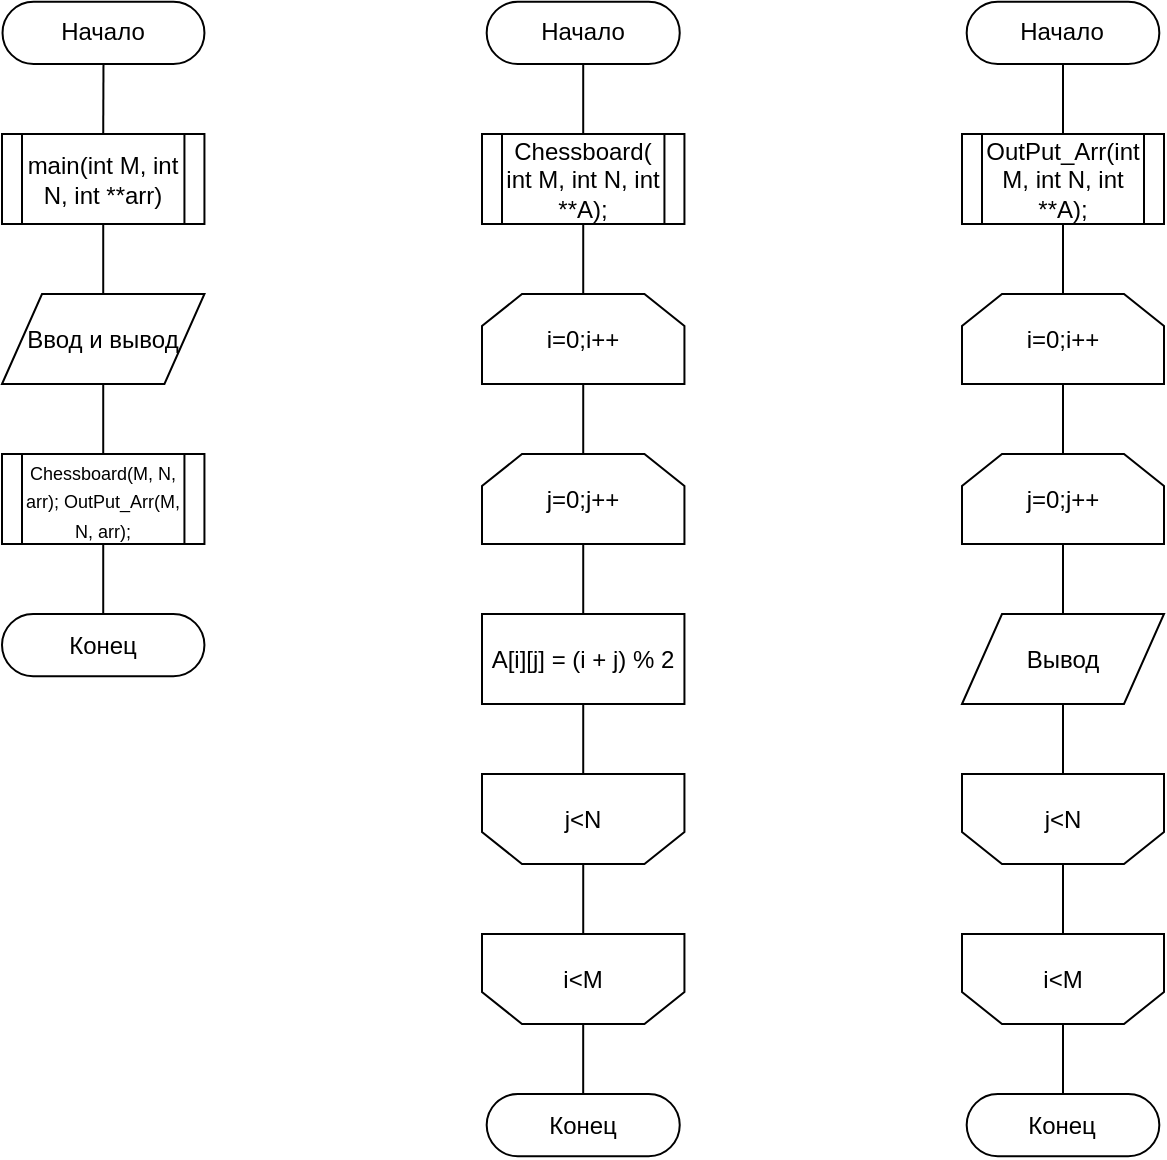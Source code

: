 <mxfile version="14.1.8" type="device" pages="2"><diagram id="ymTq3I4sKQeOzgfIyTGH" name="Page-1"><mxGraphModel dx="1086" dy="806" grid="1" gridSize="10" guides="1" tooltips="1" connect="1" arrows="1" fold="1" page="1" pageScale="1" pageWidth="827" pageHeight="1169" math="0" shadow="0"><root><mxCell id="0"/><mxCell id="1" parent="0"/><mxCell id="Z0-Pb4HDuyVFtDt51h1X-17" value="Начало" style="rounded=1;whiteSpace=wrap;html=1;arcSize=50;" parent="1" vertex="1"><mxGeometry x="582.34" y="53.9" width="96.32" height="31.102" as="geometry"/></mxCell><mxCell id="Z0-Pb4HDuyVFtDt51h1X-18" value="OutPut_Arr(int M, int N, int **A);" style="shape=process;whiteSpace=wrap;html=1;backgroundOutline=1;aspect=fixed;" parent="1" vertex="1"><mxGeometry x="580" y="120" width="101" height="45" as="geometry"/></mxCell><mxCell id="Z0-Pb4HDuyVFtDt51h1X-19" value="i=0;i++" style="shape=loopLimit;whiteSpace=wrap;html=1;aspect=fixed;" parent="1" vertex="1"><mxGeometry x="580" y="200" width="101" height="45" as="geometry"/></mxCell><mxCell id="Z0-Pb4HDuyVFtDt51h1X-20" value="j&amp;lt;N" style="shape=loopLimit;whiteSpace=wrap;html=1;direction=west;aspect=fixed;" parent="1" vertex="1"><mxGeometry x="580" y="440" width="101" height="45" as="geometry"/></mxCell><mxCell id="Z0-Pb4HDuyVFtDt51h1X-21" value="i&amp;lt;M" style="shape=loopLimit;whiteSpace=wrap;html=1;direction=west;aspect=fixed;" parent="1" vertex="1"><mxGeometry x="580" y="520" width="101" height="45" as="geometry"/></mxCell><mxCell id="Z0-Pb4HDuyVFtDt51h1X-22" value="j=0;j++" style="shape=loopLimit;whiteSpace=wrap;html=1;aspect=fixed;" parent="1" vertex="1"><mxGeometry x="580" y="280" width="101" height="45" as="geometry"/></mxCell><mxCell id="Z0-Pb4HDuyVFtDt51h1X-23" value="Вывод" style="shape=parallelogram;perimeter=parallelogramPerimeter;whiteSpace=wrap;html=1;fixedSize=1;aspect=fixed;" parent="1" vertex="1"><mxGeometry x="580" y="360" width="101" height="45" as="geometry"/></mxCell><mxCell id="Z0-Pb4HDuyVFtDt51h1X-24" value="Конец" style="rounded=1;whiteSpace=wrap;html=1;arcSize=50;" parent="1" vertex="1"><mxGeometry x="582.34" y="600" width="96.32" height="31.102" as="geometry"/></mxCell><mxCell id="Z0-Pb4HDuyVFtDt51h1X-8" value="Начало" style="rounded=1;whiteSpace=wrap;html=1;arcSize=50;" parent="1" vertex="1"><mxGeometry x="342.34" y="53.9" width="96.53" height="31.102" as="geometry"/></mxCell><mxCell id="Z0-Pb4HDuyVFtDt51h1X-9" value="Chessboard( int M,  int N, int **A);" style="shape=process;whiteSpace=wrap;html=1;backgroundOutline=1;aspect=fixed;" parent="1" vertex="1"><mxGeometry x="340" y="120" width="101.22" height="45" as="geometry"/></mxCell><mxCell id="Z0-Pb4HDuyVFtDt51h1X-11" value="i=0;i++" style="shape=loopLimit;whiteSpace=wrap;html=1;aspect=fixed;" parent="1" vertex="1"><mxGeometry x="340" y="200" width="101.22" height="45" as="geometry"/></mxCell><mxCell id="Z0-Pb4HDuyVFtDt51h1X-12" value="j=0;j++" style="shape=loopLimit;whiteSpace=wrap;html=1;aspect=fixed;" parent="1" vertex="1"><mxGeometry x="340" y="280" width="101.22" height="45" as="geometry"/></mxCell><mxCell id="Z0-Pb4HDuyVFtDt51h1X-13" value="j&amp;lt;N" style="shape=loopLimit;whiteSpace=wrap;html=1;direction=west;aspect=fixed;" parent="1" vertex="1"><mxGeometry x="340" y="440" width="101.22" height="45" as="geometry"/></mxCell><mxCell id="Z0-Pb4HDuyVFtDt51h1X-14" value="i&amp;lt;M" style="shape=loopLimit;whiteSpace=wrap;html=1;direction=west;aspect=fixed;" parent="1" vertex="1"><mxGeometry x="340" y="520" width="101.22" height="45" as="geometry"/></mxCell><mxCell id="Z0-Pb4HDuyVFtDt51h1X-15" value="Конец" style="rounded=1;whiteSpace=wrap;html=1;arcSize=50;" parent="1" vertex="1"><mxGeometry x="342.34" y="600" width="96.53" height="31.102" as="geometry"/></mxCell><mxCell id="Z0-Pb4HDuyVFtDt51h1X-16" value="A[i][j] = (i + j) % 2" style="rounded=0;whiteSpace=wrap;html=1;aspect=fixed;" parent="1" vertex="1"><mxGeometry x="340" y="360" width="101.22" height="45" as="geometry"/></mxCell><mxCell id="Z0-Pb4HDuyVFtDt51h1X-1" value="Начало" style="rounded=1;whiteSpace=wrap;html=1;arcSize=50;shadow=0;" parent="1" vertex="1"><mxGeometry x="100.26" y="53.9" width="100.96" height="31.102" as="geometry"/></mxCell><mxCell id="Z0-Pb4HDuyVFtDt51h1X-2" value="main(int M, int N, int **arr)" style="shape=process;whiteSpace=wrap;html=1;backgroundOutline=1;aspect=fixed;shadow=0;" parent="1" vertex="1"><mxGeometry x="100" y="120" width="101.22" height="45" as="geometry"/></mxCell><mxCell id="Z0-Pb4HDuyVFtDt51h1X-4" value="Ввод и вывод" style="shape=parallelogram;perimeter=parallelogramPerimeter;whiteSpace=wrap;html=1;fixedSize=1;aspect=fixed;shadow=0;" parent="1" vertex="1"><mxGeometry x="100" y="200" width="101.22" height="45" as="geometry"/></mxCell><mxCell id="Z0-Pb4HDuyVFtDt51h1X-6" value="&lt;font style=&quot;font-size: 9px&quot;&gt;Chessboard(M, N, arr);&#9;OutPut_Arr(M, N, arr);&lt;/font&gt;" style="shape=process;whiteSpace=wrap;html=1;backgroundOutline=1;aspect=fixed;shadow=0;" parent="1" vertex="1"><mxGeometry x="100" y="280" width="101.22" height="45" as="geometry"/></mxCell><mxCell id="Z0-Pb4HDuyVFtDt51h1X-7" value="Конец" style="rounded=1;whiteSpace=wrap;html=1;arcSize=50;shadow=0;" parent="1" vertex="1"><mxGeometry x="100" y="360" width="101.22" height="31.102" as="geometry"/></mxCell><mxCell id="nfstOCec5Yu3L_pHSkBE-2" value="" style="endArrow=none;html=1;entryX=0.5;entryY=1;entryDx=0;entryDy=0;exitX=0.5;exitY=0;exitDx=0;exitDy=0;" parent="1" source="Z0-Pb4HDuyVFtDt51h1X-2" target="Z0-Pb4HDuyVFtDt51h1X-1" edge="1"><mxGeometry width="50" height="50" relative="1" as="geometry"><mxPoint x="390" y="440" as="sourcePoint"/><mxPoint x="440" y="390" as="targetPoint"/></mxGeometry></mxCell><mxCell id="nfstOCec5Yu3L_pHSkBE-3" value="" style="endArrow=none;html=1;entryX=0.5;entryY=1;entryDx=0;entryDy=0;exitX=0.5;exitY=0;exitDx=0;exitDy=0;" parent="1" source="Z0-Pb4HDuyVFtDt51h1X-4" target="Z0-Pb4HDuyVFtDt51h1X-2" edge="1"><mxGeometry width="50" height="50" relative="1" as="geometry"><mxPoint x="160.61" y="130" as="sourcePoint"/><mxPoint x="160.74" y="95.002" as="targetPoint"/></mxGeometry></mxCell><mxCell id="nfstOCec5Yu3L_pHSkBE-4" value="" style="endArrow=none;html=1;entryX=0.5;entryY=1;entryDx=0;entryDy=0;exitX=0.5;exitY=0;exitDx=0;exitDy=0;" parent="1" source="Z0-Pb4HDuyVFtDt51h1X-6" target="Z0-Pb4HDuyVFtDt51h1X-4" edge="1"><mxGeometry width="50" height="50" relative="1" as="geometry"><mxPoint x="170.61" y="140" as="sourcePoint"/><mxPoint x="170.74" y="105.002" as="targetPoint"/></mxGeometry></mxCell><mxCell id="nfstOCec5Yu3L_pHSkBE-5" value="" style="endArrow=none;html=1;entryX=0.5;entryY=1;entryDx=0;entryDy=0;exitX=0.5;exitY=0;exitDx=0;exitDy=0;" parent="1" source="Z0-Pb4HDuyVFtDt51h1X-7" target="Z0-Pb4HDuyVFtDt51h1X-6" edge="1"><mxGeometry width="50" height="50" relative="1" as="geometry"><mxPoint x="180.61" y="150" as="sourcePoint"/><mxPoint x="180.74" y="115.002" as="targetPoint"/></mxGeometry></mxCell><mxCell id="nfstOCec5Yu3L_pHSkBE-6" value="" style="endArrow=none;html=1;entryX=0.5;entryY=1;entryDx=0;entryDy=0;exitX=0.5;exitY=0;exitDx=0;exitDy=0;" parent="1" source="Z0-Pb4HDuyVFtDt51h1X-9" target="Z0-Pb4HDuyVFtDt51h1X-8" edge="1"><mxGeometry width="50" height="50" relative="1" as="geometry"><mxPoint x="190.61" y="160" as="sourcePoint"/><mxPoint x="190.74" y="125.002" as="targetPoint"/></mxGeometry></mxCell><mxCell id="nfstOCec5Yu3L_pHSkBE-7" value="" style="endArrow=none;html=1;entryX=0.5;entryY=0;entryDx=0;entryDy=0;exitX=0.5;exitY=1;exitDx=0;exitDy=0;" parent="1" source="Z0-Pb4HDuyVFtDt51h1X-9" target="Z0-Pb4HDuyVFtDt51h1X-11" edge="1"><mxGeometry width="50" height="50" relative="1" as="geometry"><mxPoint x="200.61" y="170" as="sourcePoint"/><mxPoint x="200.74" y="135.002" as="targetPoint"/></mxGeometry></mxCell><mxCell id="nfstOCec5Yu3L_pHSkBE-8" value="" style="endArrow=none;html=1;entryX=0.5;entryY=0;entryDx=0;entryDy=0;exitX=0.5;exitY=1;exitDx=0;exitDy=0;" parent="1" source="Z0-Pb4HDuyVFtDt51h1X-11" target="Z0-Pb4HDuyVFtDt51h1X-12" edge="1"><mxGeometry width="50" height="50" relative="1" as="geometry"><mxPoint x="210.61" y="180" as="sourcePoint"/><mxPoint x="210.74" y="145.002" as="targetPoint"/></mxGeometry></mxCell><mxCell id="nfstOCec5Yu3L_pHSkBE-9" value="" style="endArrow=none;html=1;entryX=0.5;entryY=0;entryDx=0;entryDy=0;exitX=0.5;exitY=1;exitDx=0;exitDy=0;" parent="1" source="Z0-Pb4HDuyVFtDt51h1X-12" target="Z0-Pb4HDuyVFtDt51h1X-16" edge="1"><mxGeometry width="50" height="50" relative="1" as="geometry"><mxPoint x="220.61" y="190" as="sourcePoint"/><mxPoint x="220.74" y="155.002" as="targetPoint"/></mxGeometry></mxCell><mxCell id="nfstOCec5Yu3L_pHSkBE-10" value="" style="endArrow=none;html=1;entryX=0.5;entryY=1;entryDx=0;entryDy=0;exitX=0.5;exitY=1;exitDx=0;exitDy=0;" parent="1" source="Z0-Pb4HDuyVFtDt51h1X-16" target="Z0-Pb4HDuyVFtDt51h1X-13" edge="1"><mxGeometry width="50" height="50" relative="1" as="geometry"><mxPoint x="230.61" y="200" as="sourcePoint"/><mxPoint x="230.74" y="165.002" as="targetPoint"/></mxGeometry></mxCell><mxCell id="nfstOCec5Yu3L_pHSkBE-11" value="" style="endArrow=none;html=1;entryX=0.5;entryY=1;entryDx=0;entryDy=0;exitX=0.5;exitY=0;exitDx=0;exitDy=0;" parent="1" source="Z0-Pb4HDuyVFtDt51h1X-13" target="Z0-Pb4HDuyVFtDt51h1X-14" edge="1"><mxGeometry width="50" height="50" relative="1" as="geometry"><mxPoint x="240.61" y="210" as="sourcePoint"/><mxPoint x="240.74" y="175.002" as="targetPoint"/></mxGeometry></mxCell><mxCell id="nfstOCec5Yu3L_pHSkBE-12" value="" style="endArrow=none;html=1;entryX=0.5;entryY=0;entryDx=0;entryDy=0;exitX=0.5;exitY=0;exitDx=0;exitDy=0;" parent="1" source="Z0-Pb4HDuyVFtDt51h1X-14" target="Z0-Pb4HDuyVFtDt51h1X-15" edge="1"><mxGeometry width="50" height="50" relative="1" as="geometry"><mxPoint x="250.61" y="220" as="sourcePoint"/><mxPoint x="250.74" y="185.002" as="targetPoint"/></mxGeometry></mxCell><mxCell id="nfstOCec5Yu3L_pHSkBE-13" value="" style="endArrow=none;html=1;entryX=0.5;entryY=1;entryDx=0;entryDy=0;exitX=0.5;exitY=0;exitDx=0;exitDy=0;" parent="1" source="Z0-Pb4HDuyVFtDt51h1X-18" target="Z0-Pb4HDuyVFtDt51h1X-17" edge="1"><mxGeometry width="50" height="50" relative="1" as="geometry"><mxPoint x="260.61" y="230" as="sourcePoint"/><mxPoint x="260.74" y="195.002" as="targetPoint"/></mxGeometry></mxCell><mxCell id="nfstOCec5Yu3L_pHSkBE-14" value="" style="endArrow=none;html=1;entryX=0.5;entryY=1;entryDx=0;entryDy=0;exitX=0.5;exitY=0;exitDx=0;exitDy=0;" parent="1" source="Z0-Pb4HDuyVFtDt51h1X-19" target="Z0-Pb4HDuyVFtDt51h1X-18" edge="1"><mxGeometry width="50" height="50" relative="1" as="geometry"><mxPoint x="270.61" y="240" as="sourcePoint"/><mxPoint x="270.74" y="205.002" as="targetPoint"/></mxGeometry></mxCell><mxCell id="nfstOCec5Yu3L_pHSkBE-15" value="" style="endArrow=none;html=1;entryX=0.5;entryY=1;entryDx=0;entryDy=0;exitX=0.5;exitY=0;exitDx=0;exitDy=0;" parent="1" source="Z0-Pb4HDuyVFtDt51h1X-22" target="Z0-Pb4HDuyVFtDt51h1X-19" edge="1"><mxGeometry width="50" height="50" relative="1" as="geometry"><mxPoint x="280.61" y="250" as="sourcePoint"/><mxPoint x="280.74" y="215.002" as="targetPoint"/></mxGeometry></mxCell><mxCell id="nfstOCec5Yu3L_pHSkBE-16" value="" style="endArrow=none;html=1;entryX=0.5;entryY=1;entryDx=0;entryDy=0;exitX=0.5;exitY=0;exitDx=0;exitDy=0;" parent="1" source="Z0-Pb4HDuyVFtDt51h1X-23" target="Z0-Pb4HDuyVFtDt51h1X-22" edge="1"><mxGeometry width="50" height="50" relative="1" as="geometry"><mxPoint x="290.61" y="260" as="sourcePoint"/><mxPoint x="290.74" y="225.002" as="targetPoint"/></mxGeometry></mxCell><mxCell id="nfstOCec5Yu3L_pHSkBE-17" value="" style="endArrow=none;html=1;entryX=0.5;entryY=1;entryDx=0;entryDy=0;exitX=0.5;exitY=1;exitDx=0;exitDy=0;" parent="1" source="Z0-Pb4HDuyVFtDt51h1X-23" target="Z0-Pb4HDuyVFtDt51h1X-20" edge="1"><mxGeometry width="50" height="50" relative="1" as="geometry"><mxPoint x="300.61" y="270" as="sourcePoint"/><mxPoint x="300.74" y="235.002" as="targetPoint"/></mxGeometry></mxCell><mxCell id="nfstOCec5Yu3L_pHSkBE-18" value="" style="endArrow=none;html=1;entryX=0.5;entryY=1;entryDx=0;entryDy=0;exitX=0.5;exitY=0;exitDx=0;exitDy=0;" parent="1" source="Z0-Pb4HDuyVFtDt51h1X-20" target="Z0-Pb4HDuyVFtDt51h1X-21" edge="1"><mxGeometry width="50" height="50" relative="1" as="geometry"><mxPoint x="310.61" y="280" as="sourcePoint"/><mxPoint x="310.74" y="245.002" as="targetPoint"/></mxGeometry></mxCell><mxCell id="nfstOCec5Yu3L_pHSkBE-19" value="" style="endArrow=none;html=1;entryX=0.5;entryY=0;entryDx=0;entryDy=0;exitX=0.5;exitY=0;exitDx=0;exitDy=0;" parent="1" source="Z0-Pb4HDuyVFtDt51h1X-21" target="Z0-Pb4HDuyVFtDt51h1X-24" edge="1"><mxGeometry width="50" height="50" relative="1" as="geometry"><mxPoint x="320.61" y="290" as="sourcePoint"/><mxPoint x="320.74" y="255.002" as="targetPoint"/></mxGeometry></mxCell></root></mxGraphModel></diagram><diagram id="iWNoYWF-e_OKh7hk1jZ7" name="Page-2"><mxGraphModel dx="1422" dy="822" grid="1" gridSize="10" guides="1" tooltips="1" connect="1" arrows="1" fold="1" page="1" pageScale="1" pageWidth="827" pageHeight="1169" math="0" shadow="0"><root><mxCell id="UMR9iea47tPRfg8GDlNS-0"/><mxCell id="UMR9iea47tPRfg8GDlNS-1" parent="UMR9iea47tPRfg8GDlNS-0"/><mxCell id="UMR9iea47tPRfg8GDlNS-3" value="&lt;p class=&quot;MsoNormal&quot; style=&quot;margin-bottom: 0in ; line-height: normal ; font-size: 10px&quot;&gt;&lt;span lang=&quot;EN-US&quot; style=&quot;font-family: &amp;#34;times new roman&amp;#34; , serif ; color: blue&quot;&gt;void&lt;/span&gt;&lt;span lang=&quot;EN-US&quot; style=&quot;font-family: &amp;#34;times new roman&amp;#34; , serif&quot;&gt; OutPut_Arr(&lt;/span&gt;&lt;span lang=&quot;EN-US&quot; style=&quot;font-family: &amp;#34;times new roman&amp;#34; , serif ; color: blue&quot;&gt;int&lt;/span&gt;&lt;span lang=&quot;EN-US&quot; style=&quot;font-family: &amp;#34;times new roman&amp;#34; , serif&quot;&gt; &lt;/span&gt;&lt;span lang=&quot;EN-US&quot; style=&quot;font-family: &amp;#34;times new roman&amp;#34; , serif ; color: gray&quot;&gt;M&lt;/span&gt;&lt;span lang=&quot;EN-US&quot; style=&quot;font-family: &amp;#34;times new roman&amp;#34; , serif&quot;&gt;,&lt;br&gt;&lt;/span&gt;&lt;span lang=&quot;EN-US&quot; style=&quot;font-family: &amp;#34;times new roman&amp;#34; , serif ; color: blue&quot;&gt;int&lt;/span&gt;&lt;span lang=&quot;EN-US&quot; style=&quot;font-family: &amp;#34;times new roman&amp;#34; , serif&quot;&gt; &lt;/span&gt;&lt;span lang=&quot;EN-US&quot; style=&quot;font-family: &amp;#34;times new roman&amp;#34; , serif ; color: gray&quot;&gt;N&lt;/span&gt;&lt;span lang=&quot;EN-US&quot; style=&quot;font-family: &amp;#34;times new roman&amp;#34; , serif&quot;&gt;, &lt;/span&gt;&lt;span lang=&quot;EN-US&quot; style=&quot;font-family: &amp;#34;times new roman&amp;#34; , serif ; color: blue&quot;&gt;int&lt;/span&gt;&lt;span lang=&quot;EN-US&quot; style=&quot;font-family: &amp;#34;times new roman&amp;#34; , serif&quot;&gt; **&lt;/span&gt;&lt;span lang=&quot;EN-US&quot; style=&quot;font-family: &amp;#34;times new roman&amp;#34; , serif ; color: gray&quot;&gt;A&lt;/span&gt;&lt;span lang=&quot;EN-US&quot; style=&quot;font-family: &amp;#34;times new roman&amp;#34; , serif&quot;&gt;);&lt;/span&gt;&lt;/p&gt;" style="rounded=1;whiteSpace=wrap;html=1;arcSize=50;align=left;" parent="UMR9iea47tPRfg8GDlNS-1" vertex="1"><mxGeometry x="580" y="40" width="118.11" height="39.37" as="geometry"/></mxCell><mxCell id="UMR9iea47tPRfg8GDlNS-16" value="Конец" style="rounded=1;whiteSpace=wrap;html=1;arcSize=50;" parent="UMR9iea47tPRfg8GDlNS-1" vertex="1"><mxGeometry x="580" y="720" width="118.11" height="39.37" as="geometry"/></mxCell><mxCell id="UMR9iea47tPRfg8GDlNS-28" value="&lt;font style=&quot;font-size: 10px&quot;&gt;&lt;span lang=&quot;EN-US&quot; style=&quot;line-height: 107% ; font-family: &amp;#34;times new roman&amp;#34; , serif ; color: blue&quot;&gt;void&lt;/span&gt;&lt;span lang=&quot;EN-US&quot; style=&quot;line-height: 107% ; font-family: &amp;#34;times new roman&amp;#34; , serif&quot;&gt;&lt;br&gt;Chessboard( &lt;/span&gt;&lt;span lang=&quot;EN-US&quot; style=&quot;line-height: 107% ; font-family: &amp;#34;times new roman&amp;#34; , serif ; color: blue&quot;&gt;int&lt;/span&gt;&lt;span lang=&quot;EN-US&quot; style=&quot;line-height: 107% ; font-family: &amp;#34;times new roman&amp;#34; , serif&quot;&gt; &lt;/span&gt;&lt;span lang=&quot;EN-US&quot; style=&quot;line-height: 107% ; font-family: &amp;#34;times new roman&amp;#34; , serif ; color: gray&quot;&gt;M&lt;/span&gt;&lt;span lang=&quot;EN-US&quot; style=&quot;line-height: 107% ; font-family: &amp;#34;times new roman&amp;#34; , serif&quot;&gt;,&amp;nbsp; &lt;/span&gt;&lt;span lang=&quot;EN-US&quot; style=&quot;line-height: 107% ; font-family: &amp;#34;times new roman&amp;#34; , serif ; color: blue&quot;&gt;int&lt;/span&gt;&lt;span lang=&quot;EN-US&quot; style=&quot;line-height: 107% ; font-family: &amp;#34;times new roman&amp;#34; , serif&quot;&gt; &lt;/span&gt;&lt;span lang=&quot;EN-US&quot; style=&quot;line-height: 107% ; font-family: &amp;#34;times new roman&amp;#34; , serif ; color: gray&quot;&gt;N&lt;/span&gt;&lt;span lang=&quot;EN-US&quot; style=&quot;line-height: 107% ; font-family: &amp;#34;times new roman&amp;#34; , serif&quot;&gt;, &lt;/span&gt;&lt;span lang=&quot;EN-US&quot; style=&quot;line-height: 107% ; font-family: &amp;#34;times new roman&amp;#34; , serif ; color: blue&quot;&gt;int&lt;/span&gt;&lt;span lang=&quot;EN-US&quot; style=&quot;line-height: 107% ; font-family: &amp;#34;times new roman&amp;#34; , serif&quot;&gt; **&lt;/span&gt;&lt;span lang=&quot;EN-US&quot; style=&quot;line-height: 107% ; font-family: &amp;#34;times new roman&amp;#34; , serif ; color: gray&quot;&gt;A&lt;/span&gt;&lt;span lang=&quot;EN-US&quot; style=&quot;line-height: 107% ; font-family: &amp;#34;times new roman&amp;#34; , serif&quot;&gt;)&lt;/span&gt;&lt;/font&gt;" style="rounded=1;whiteSpace=wrap;html=1;arcSize=50;" parent="UMR9iea47tPRfg8GDlNS-1" vertex="1"><mxGeometry x="340" y="40" width="118.11" height="39.37" as="geometry"/></mxCell><mxCell id="UMR9iea47tPRfg8GDlNS-18" value="Начало" style="rounded=1;whiteSpace=wrap;html=1;arcSize=50;shadow=0;" parent="UMR9iea47tPRfg8GDlNS-1" vertex="1"><mxGeometry x="90" y="40" width="118.11" height="39.37" as="geometry"/></mxCell><mxCell id="UMR9iea47tPRfg8GDlNS-25" value="Конец" style="rounded=1;whiteSpace=wrap;html=1;arcSize=50;shadow=0;" parent="UMR9iea47tPRfg8GDlNS-1" vertex="1"><mxGeometry x="90" y="475.23" width="118.11" height="39.37" as="geometry"/></mxCell><mxCell id="UMR9iea47tPRfg8GDlNS-53" value="" style="endArrow=none;html=1;exitX=0.5;exitY=0;exitDx=0;exitDy=0;entryX=0.5;entryY=1;entryDx=0;entryDy=0;" parent="UMR9iea47tPRfg8GDlNS-1" edge="1"><mxGeometry width="50" height="50" relative="1" as="geometry"><mxPoint x="392" y="280" as="sourcePoint"/><mxPoint x="392" y="245.669" as="targetPoint"/></mxGeometry></mxCell><mxCell id="UMR9iea47tPRfg8GDlNS-56" value="" style="endArrow=none;html=1;exitX=0.5;exitY=0;exitDx=0;exitDy=0;" parent="UMR9iea47tPRfg8GDlNS-1" source="yf6tJ3qjTKmZ-X8khU3p-7" target="UMR9iea47tPRfg8GDlNS-39" edge="1"><mxGeometry width="50" height="50" relative="1" as="geometry"><mxPoint x="391" y="710" as="sourcePoint"/><mxPoint x="440" y="660" as="targetPoint"/></mxGeometry></mxCell><mxCell id="UMR9iea47tPRfg8GDlNS-58" value="" style="endArrow=none;html=1;entryX=0.5;entryY=1;entryDx=0;entryDy=0;exitX=0.5;exitY=0;exitDx=0;exitDy=0;" parent="UMR9iea47tPRfg8GDlNS-1" edge="1"><mxGeometry width="50" height="50" relative="1" as="geometry"><mxPoint x="632" y="200" as="sourcePoint"/><mxPoint x="632" y="167.638" as="targetPoint"/></mxGeometry></mxCell><mxCell id="UMR9iea47tPRfg8GDlNS-39" value="Конец" style="rounded=1;whiteSpace=wrap;html=1;arcSize=50;aspect=fixed;" parent="UMR9iea47tPRfg8GDlNS-1" vertex="1"><mxGeometry x="340" y="720" width="118.11" height="39.37" as="geometry"/></mxCell><mxCell id="yf6tJ3qjTKmZ-X8khU3p-0" value="main(int M, int N, int **arr)" style="shape=process;whiteSpace=wrap;html=1;backgroundOutline=1;shadow=0;" vertex="1" parent="UMR9iea47tPRfg8GDlNS-1"><mxGeometry x="90" y="120" width="118.11" height="78.74" as="geometry"/></mxCell><mxCell id="yf6tJ3qjTKmZ-X8khU3p-1" value="Ввод и &lt;br&gt;вывод" style="shape=parallelogram;perimeter=parallelogramPerimeter;whiteSpace=wrap;html=1;fixedSize=1;shadow=0;" vertex="1" parent="UMR9iea47tPRfg8GDlNS-1"><mxGeometry x="90" y="240" width="118.11" height="78.74" as="geometry"/></mxCell><mxCell id="yf6tJ3qjTKmZ-X8khU3p-2" value="&lt;font style=&quot;font-size: 8px&quot;&gt;Chessboard(M, N, arr);&#9;OutPut_Arr(M, N, arr);&lt;/font&gt;" style="shape=process;whiteSpace=wrap;html=1;backgroundOutline=1;shadow=0;" vertex="1" parent="UMR9iea47tPRfg8GDlNS-1"><mxGeometry x="90" y="357.12" width="118.11" height="78.74" as="geometry"/></mxCell><mxCell id="yf6tJ3qjTKmZ-X8khU3p-3" value="i=0;i++" style="shape=loopLimit;whiteSpace=wrap;html=1;aspect=fixed;" vertex="1" parent="UMR9iea47tPRfg8GDlNS-1"><mxGeometry x="346.56" y="120" width="105" height="70" as="geometry"/></mxCell><mxCell id="yf6tJ3qjTKmZ-X8khU3p-4" value="j=0;j++" style="shape=loopLimit;whiteSpace=wrap;html=1;aspect=fixed;" vertex="1" parent="UMR9iea47tPRfg8GDlNS-1"><mxGeometry x="340" y="230" width="118.11" height="78.74" as="geometry"/></mxCell><mxCell id="yf6tJ3qjTKmZ-X8khU3p-5" value="A[i][j] = (i + j) % 2" style="rounded=0;whiteSpace=wrap;html=1;aspect=fixed;" vertex="1" parent="UMR9iea47tPRfg8GDlNS-1"><mxGeometry x="340" y="357.12" width="118.11" height="78.74" as="geometry"/></mxCell><mxCell id="yf6tJ3qjTKmZ-X8khU3p-6" value="j&amp;lt;N" style="shape=loopLimit;whiteSpace=wrap;html=1;direction=west;aspect=fixed;" vertex="1" parent="UMR9iea47tPRfg8GDlNS-1"><mxGeometry x="340" y="475.23" width="118.11" height="78.74" as="geometry"/></mxCell><mxCell id="yf6tJ3qjTKmZ-X8khU3p-8" value="OutPut_Arr(int M, int N, int **A);" style="shape=process;whiteSpace=wrap;html=1;backgroundOutline=1;" vertex="1" parent="UMR9iea47tPRfg8GDlNS-1"><mxGeometry x="580" y="120.0" width="118.11" height="78.74" as="geometry"/></mxCell><mxCell id="yf6tJ3qjTKmZ-X8khU3p-9" value="i=0;i++" style="shape=loopLimit;whiteSpace=wrap;html=1;" vertex="1" parent="UMR9iea47tPRfg8GDlNS-1"><mxGeometry x="580" y="240" width="118.11" height="78.74" as="geometry"/></mxCell><mxCell id="yf6tJ3qjTKmZ-X8khU3p-10" value="j=0;j++" style="shape=loopLimit;whiteSpace=wrap;html=1;" vertex="1" parent="UMR9iea47tPRfg8GDlNS-1"><mxGeometry x="580" y="357.12" width="118.11" height="78.74" as="geometry"/></mxCell><mxCell id="yf6tJ3qjTKmZ-X8khU3p-11" value="Вывод" style="shape=parallelogram;perimeter=parallelogramPerimeter;whiteSpace=wrap;html=1;fixedSize=1;" vertex="1" parent="UMR9iea47tPRfg8GDlNS-1"><mxGeometry x="580" y="475.23" width="118.11" height="78.74" as="geometry"/></mxCell><mxCell id="yf6tJ3qjTKmZ-X8khU3p-12" value="j&amp;lt;N" style="shape=loopLimit;whiteSpace=wrap;html=1;direction=west;" vertex="1" parent="UMR9iea47tPRfg8GDlNS-1"><mxGeometry x="580" y="590" width="118.11" height="78.74" as="geometry"/></mxCell><mxCell id="yf6tJ3qjTKmZ-X8khU3p-7" value="i&amp;lt;M" style="shape=loopLimit;whiteSpace=wrap;html=1;direction=west;aspect=fixed;" vertex="1" parent="UMR9iea47tPRfg8GDlNS-1"><mxGeometry x="340" y="600" width="118.11" height="78.74" as="geometry"/></mxCell><mxCell id="yf6tJ3qjTKmZ-X8khU3p-17" value="" style="endArrow=none;html=1;entryX=0.5;entryY=1;entryDx=0;entryDy=0;exitX=0.5;exitY=0;exitDx=0;exitDy=0;" edge="1" parent="UMR9iea47tPRfg8GDlNS-1" source="yf6tJ3qjTKmZ-X8khU3p-0" target="UMR9iea47tPRfg8GDlNS-18"><mxGeometry width="50" height="50" relative="1" as="geometry"><mxPoint x="560" y="350" as="sourcePoint"/><mxPoint x="610" y="300" as="targetPoint"/></mxGeometry></mxCell><mxCell id="yf6tJ3qjTKmZ-X8khU3p-18" value="" style="endArrow=none;html=1;entryX=0.5;entryY=0;entryDx=0;entryDy=0;exitX=0.5;exitY=1;exitDx=0;exitDy=0;" edge="1" parent="UMR9iea47tPRfg8GDlNS-1" source="yf6tJ3qjTKmZ-X8khU3p-0" target="yf6tJ3qjTKmZ-X8khU3p-1"><mxGeometry width="50" height="50" relative="1" as="geometry"><mxPoint x="150" y="210" as="sourcePoint"/><mxPoint x="150" y="169.37" as="targetPoint"/></mxGeometry></mxCell><mxCell id="yf6tJ3qjTKmZ-X8khU3p-19" value="" style="endArrow=none;html=1;entryX=0.5;entryY=0;entryDx=0;entryDy=0;exitX=0.5;exitY=1;exitDx=0;exitDy=0;" edge="1" parent="UMR9iea47tPRfg8GDlNS-1" source="yf6tJ3qjTKmZ-X8khU3p-1" target="yf6tJ3qjTKmZ-X8khU3p-2"><mxGeometry width="50" height="50" relative="1" as="geometry"><mxPoint x="240" y="320" as="sourcePoint"/><mxPoint x="240" y="279.37" as="targetPoint"/></mxGeometry></mxCell><mxCell id="yf6tJ3qjTKmZ-X8khU3p-20" value="" style="endArrow=none;html=1;entryX=0.5;entryY=0;entryDx=0;entryDy=0;exitX=0.5;exitY=1;exitDx=0;exitDy=0;" edge="1" parent="UMR9iea47tPRfg8GDlNS-1" source="yf6tJ3qjTKmZ-X8khU3p-2" target="UMR9iea47tPRfg8GDlNS-25"><mxGeometry width="50" height="50" relative="1" as="geometry"><mxPoint x="260" y="440" as="sourcePoint"/><mxPoint x="260" y="399.37" as="targetPoint"/></mxGeometry></mxCell><mxCell id="yf6tJ3qjTKmZ-X8khU3p-21" value="" style="endArrow=none;html=1;entryX=0.5;entryY=1;entryDx=0;entryDy=0;exitX=0.5;exitY=0;exitDx=0;exitDy=0;" edge="1" parent="UMR9iea47tPRfg8GDlNS-1" source="yf6tJ3qjTKmZ-X8khU3p-3" target="UMR9iea47tPRfg8GDlNS-28"><mxGeometry width="50" height="50" relative="1" as="geometry"><mxPoint x="300" y="300" as="sourcePoint"/><mxPoint x="300" y="259.37" as="targetPoint"/></mxGeometry></mxCell><mxCell id="yf6tJ3qjTKmZ-X8khU3p-22" value="" style="endArrow=none;html=1;entryX=0.5;entryY=1;entryDx=0;entryDy=0;exitX=0.5;exitY=0;exitDx=0;exitDy=0;" edge="1" parent="UMR9iea47tPRfg8GDlNS-1" source="yf6tJ3qjTKmZ-X8khU3p-4" target="yf6tJ3qjTKmZ-X8khU3p-3"><mxGeometry width="50" height="50" relative="1" as="geometry"><mxPoint x="260" y="310" as="sourcePoint"/><mxPoint x="260" y="269.37" as="targetPoint"/></mxGeometry></mxCell><mxCell id="yf6tJ3qjTKmZ-X8khU3p-23" value="" style="endArrow=none;html=1;entryX=0.5;entryY=1;entryDx=0;entryDy=0;exitX=0.5;exitY=0;exitDx=0;exitDy=0;" edge="1" parent="UMR9iea47tPRfg8GDlNS-1" source="yf6tJ3qjTKmZ-X8khU3p-5" target="yf6tJ3qjTKmZ-X8khU3p-4"><mxGeometry width="50" height="50" relative="1" as="geometry"><mxPoint x="230" y="370" as="sourcePoint"/><mxPoint x="230" y="329.37" as="targetPoint"/></mxGeometry></mxCell><mxCell id="yf6tJ3qjTKmZ-X8khU3p-24" value="" style="endArrow=none;html=1;entryX=0.5;entryY=1;entryDx=0;entryDy=0;exitX=0.5;exitY=1;exitDx=0;exitDy=0;" edge="1" parent="UMR9iea47tPRfg8GDlNS-1" source="yf6tJ3qjTKmZ-X8khU3p-6" target="yf6tJ3qjTKmZ-X8khU3p-5"><mxGeometry width="50" height="50" relative="1" as="geometry"><mxPoint x="260" y="350" as="sourcePoint"/><mxPoint x="260" y="309.37" as="targetPoint"/></mxGeometry></mxCell><mxCell id="yf6tJ3qjTKmZ-X8khU3p-25" value="" style="endArrow=none;html=1;entryX=0.5;entryY=0;entryDx=0;entryDy=0;exitX=0.5;exitY=1;exitDx=0;exitDy=0;" edge="1" parent="UMR9iea47tPRfg8GDlNS-1" source="yf6tJ3qjTKmZ-X8khU3p-7" target="yf6tJ3qjTKmZ-X8khU3p-6"><mxGeometry width="50" height="50" relative="1" as="geometry"><mxPoint x="240" y="590" as="sourcePoint"/><mxPoint x="240" y="549.37" as="targetPoint"/></mxGeometry></mxCell><mxCell id="yf6tJ3qjTKmZ-X8khU3p-26" value="" style="endArrow=none;html=1;entryX=0.5;entryY=1;entryDx=0;entryDy=0;exitX=0.5;exitY=0;exitDx=0;exitDy=0;" edge="1" parent="UMR9iea47tPRfg8GDlNS-1" source="yf6tJ3qjTKmZ-X8khU3p-8" target="UMR9iea47tPRfg8GDlNS-3"><mxGeometry width="50" height="50" relative="1" as="geometry"><mxPoint x="520" y="280" as="sourcePoint"/><mxPoint x="520" y="239.37" as="targetPoint"/></mxGeometry></mxCell><mxCell id="yf6tJ3qjTKmZ-X8khU3p-27" value="" style="endArrow=none;html=1;entryX=0.5;entryY=1;entryDx=0;entryDy=0;exitX=0.5;exitY=0;exitDx=0;exitDy=0;" edge="1" parent="UMR9iea47tPRfg8GDlNS-1" source="yf6tJ3qjTKmZ-X8khU3p-9" target="yf6tJ3qjTKmZ-X8khU3p-8"><mxGeometry width="50" height="50" relative="1" as="geometry"><mxPoint x="740" y="210" as="sourcePoint"/><mxPoint x="740" y="169.37" as="targetPoint"/></mxGeometry></mxCell><mxCell id="yf6tJ3qjTKmZ-X8khU3p-28" value="" style="endArrow=none;html=1;entryX=0.5;entryY=1;entryDx=0;entryDy=0;exitX=0.5;exitY=0;exitDx=0;exitDy=0;" edge="1" parent="UMR9iea47tPRfg8GDlNS-1" source="yf6tJ3qjTKmZ-X8khU3p-10" target="yf6tJ3qjTKmZ-X8khU3p-9"><mxGeometry width="50" height="50" relative="1" as="geometry"><mxPoint x="760" y="340" as="sourcePoint"/><mxPoint x="760" y="299.37" as="targetPoint"/></mxGeometry></mxCell><mxCell id="yf6tJ3qjTKmZ-X8khU3p-29" value="" style="endArrow=none;html=1;entryX=0.5;entryY=1;entryDx=0;entryDy=0;exitX=0.5;exitY=0;exitDx=0;exitDy=0;" edge="1" parent="UMR9iea47tPRfg8GDlNS-1" source="yf6tJ3qjTKmZ-X8khU3p-11" target="yf6tJ3qjTKmZ-X8khU3p-10"><mxGeometry width="50" height="50" relative="1" as="geometry"><mxPoint x="760" y="650" as="sourcePoint"/><mxPoint x="760" y="609.37" as="targetPoint"/></mxGeometry></mxCell><mxCell id="yf6tJ3qjTKmZ-X8khU3p-30" value="" style="endArrow=none;html=1;entryX=0.5;entryY=1;entryDx=0;entryDy=0;exitX=0.5;exitY=1;exitDx=0;exitDy=0;" edge="1" parent="UMR9iea47tPRfg8GDlNS-1" source="yf6tJ3qjTKmZ-X8khU3p-12" target="yf6tJ3qjTKmZ-X8khU3p-11"><mxGeometry width="50" height="50" relative="1" as="geometry"><mxPoint x="730" y="600" as="sourcePoint"/><mxPoint x="730" y="559.37" as="targetPoint"/></mxGeometry></mxCell><mxCell id="yf6tJ3qjTKmZ-X8khU3p-31" value="" style="endArrow=none;html=1;entryX=0.5;entryY=0;entryDx=0;entryDy=0;exitX=0.5;exitY=0;exitDx=0;exitDy=0;" edge="1" parent="UMR9iea47tPRfg8GDlNS-1" source="UMR9iea47tPRfg8GDlNS-16" target="yf6tJ3qjTKmZ-X8khU3p-12"><mxGeometry width="50" height="50" relative="1" as="geometry"><mxPoint x="730" y="620" as="sourcePoint"/><mxPoint x="730" y="579.37" as="targetPoint"/></mxGeometry></mxCell></root></mxGraphModel></diagram></mxfile>
